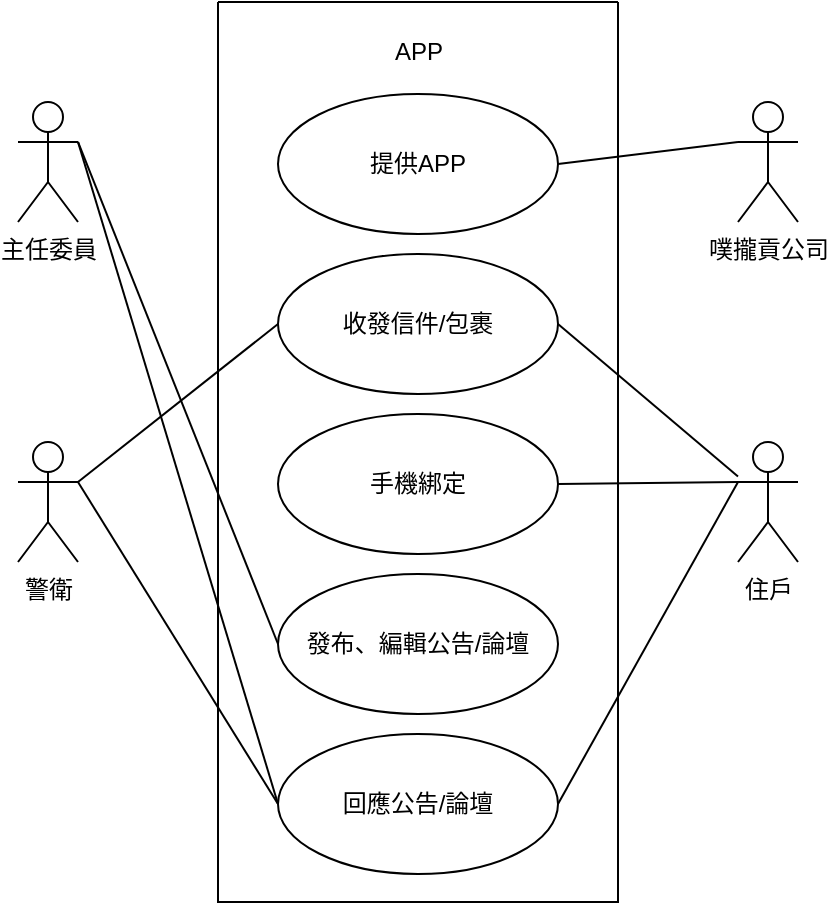 <mxfile>
    <diagram id="BchvI7WIYb1rJNrYavdt" name="第1頁">
        <mxGraphModel dx="822" dy="568" grid="1" gridSize="10" guides="1" tooltips="1" connect="1" arrows="1" fold="1" page="1" pageScale="1" pageWidth="827" pageHeight="1169" math="0" shadow="0">
            <root>
                <mxCell id="0"/>
                <mxCell id="1" parent="0"/>
                <mxCell id="2" value="" style="swimlane;startSize=0;" vertex="1" parent="1">
                    <mxGeometry x="240" y="40" width="200" height="450" as="geometry">
                        <mxRectangle x="240" y="40" width="50" height="40" as="alternateBounds"/>
                    </mxGeometry>
                </mxCell>
                <mxCell id="7" value="提供APP" style="ellipse;whiteSpace=wrap;html=1;" vertex="1" parent="2">
                    <mxGeometry x="30" y="46" width="140" height="70" as="geometry"/>
                </mxCell>
                <mxCell id="8" value="收發信件/包裹" style="ellipse;whiteSpace=wrap;html=1;" vertex="1" parent="2">
                    <mxGeometry x="30" y="126" width="140" height="70" as="geometry"/>
                </mxCell>
                <mxCell id="9" value="手機綁定" style="ellipse;whiteSpace=wrap;html=1;" vertex="1" parent="2">
                    <mxGeometry x="30" y="206" width="140" height="70" as="geometry"/>
                </mxCell>
                <mxCell id="10" value="發布、編輯公告/論壇" style="ellipse;whiteSpace=wrap;html=1;" vertex="1" parent="2">
                    <mxGeometry x="30" y="286" width="140" height="70" as="geometry"/>
                </mxCell>
                <mxCell id="11" value="回應公告/論壇" style="ellipse;whiteSpace=wrap;html=1;" vertex="1" parent="2">
                    <mxGeometry x="30" y="366" width="140" height="70" as="geometry"/>
                </mxCell>
                <mxCell id="12" value="APP" style="text;html=1;align=center;verticalAlign=middle;resizable=0;points=[];autosize=1;strokeColor=none;fillColor=none;" vertex="1" parent="2">
                    <mxGeometry x="75" y="10" width="50" height="30" as="geometry"/>
                </mxCell>
                <mxCell id="3" value="主任委員" style="shape=umlActor;verticalLabelPosition=bottom;verticalAlign=top;html=1;" vertex="1" parent="1">
                    <mxGeometry x="140" y="90" width="30" height="60" as="geometry"/>
                </mxCell>
                <mxCell id="4" value="警衛" style="shape=umlActor;verticalLabelPosition=bottom;verticalAlign=top;html=1;" vertex="1" parent="1">
                    <mxGeometry x="140" y="260" width="30" height="60" as="geometry"/>
                </mxCell>
                <mxCell id="5" value="噗攏貢公司" style="shape=umlActor;verticalLabelPosition=bottom;verticalAlign=top;html=1;" vertex="1" parent="1">
                    <mxGeometry x="500" y="90" width="30" height="60" as="geometry"/>
                </mxCell>
                <mxCell id="6" value="住戶" style="shape=umlActor;verticalLabelPosition=bottom;verticalAlign=top;html=1;" vertex="1" parent="1">
                    <mxGeometry x="500" y="260" width="30" height="60" as="geometry"/>
                </mxCell>
                <mxCell id="13" style="edgeStyle=none;html=1;exitX=1;exitY=0.5;exitDx=0;exitDy=0;entryX=0;entryY=0.333;entryDx=0;entryDy=0;entryPerimeter=0;endArrow=none;endFill=0;" edge="1" parent="1" source="7" target="5">
                    <mxGeometry relative="1" as="geometry"/>
                </mxCell>
                <mxCell id="14" style="edgeStyle=none;html=1;exitX=1;exitY=0.5;exitDx=0;exitDy=0;endArrow=none;endFill=0;" edge="1" parent="1" source="8" target="6">
                    <mxGeometry relative="1" as="geometry"/>
                </mxCell>
                <mxCell id="15" style="edgeStyle=none;html=1;exitX=0;exitY=0.5;exitDx=0;exitDy=0;entryX=1;entryY=0.333;entryDx=0;entryDy=0;entryPerimeter=0;endArrow=none;endFill=0;" edge="1" parent="1" source="8" target="4">
                    <mxGeometry relative="1" as="geometry"/>
                </mxCell>
                <mxCell id="16" style="edgeStyle=none;html=1;exitX=1;exitY=0.5;exitDx=0;exitDy=0;entryX=0;entryY=0.333;entryDx=0;entryDy=0;entryPerimeter=0;endArrow=none;endFill=0;" edge="1" parent="1" source="9" target="6">
                    <mxGeometry relative="1" as="geometry"/>
                </mxCell>
                <mxCell id="17" style="edgeStyle=none;html=1;exitX=0;exitY=0.5;exitDx=0;exitDy=0;entryX=1;entryY=0.333;entryDx=0;entryDy=0;entryPerimeter=0;endArrow=none;endFill=0;" edge="1" parent="1" source="10" target="3">
                    <mxGeometry relative="1" as="geometry"/>
                </mxCell>
                <mxCell id="18" style="edgeStyle=none;html=1;endArrow=none;endFill=0;exitX=0;exitY=0.5;exitDx=0;exitDy=0;" edge="1" parent="1" source="11">
                    <mxGeometry relative="1" as="geometry">
                        <mxPoint x="170" y="110" as="targetPoint"/>
                        <mxPoint x="200" y="350" as="sourcePoint"/>
                    </mxGeometry>
                </mxCell>
                <mxCell id="19" style="edgeStyle=none;html=1;exitX=0;exitY=0.5;exitDx=0;exitDy=0;endArrow=none;endFill=0;" edge="1" parent="1" source="11">
                    <mxGeometry relative="1" as="geometry">
                        <mxPoint x="170" y="280" as="targetPoint"/>
                    </mxGeometry>
                </mxCell>
                <mxCell id="20" style="edgeStyle=none;html=1;exitX=1;exitY=0.5;exitDx=0;exitDy=0;endArrow=none;endFill=0;" edge="1" parent="1" source="11">
                    <mxGeometry relative="1" as="geometry">
                        <mxPoint x="500" y="280" as="targetPoint"/>
                    </mxGeometry>
                </mxCell>
            </root>
        </mxGraphModel>
    </diagram>
    <diagram id="mO3PBEHKR_M4m2WfzQQ4" name="第2頁">
        <mxGraphModel dx="822" dy="568" grid="1" gridSize="10" guides="1" tooltips="1" connect="1" arrows="1" fold="1" page="1" pageScale="1" pageWidth="827" pageHeight="1169" math="0" shadow="0">
            <root>
                <mxCell id="0"/>
                <mxCell id="1" parent="0"/>
                <mxCell id="7ksEoF7H_0Viqqd0jszy-1" value="User" style="swimlane;fontStyle=0;childLayout=stackLayout;horizontal=1;startSize=26;fillColor=none;horizontalStack=0;resizeParent=1;resizeParentMax=0;resizeLast=0;collapsible=1;marginBottom=0;" vertex="1" parent="1">
                    <mxGeometry x="80" y="80" width="140" height="104" as="geometry"/>
                </mxCell>
                <mxCell id="7ksEoF7H_0Viqqd0jszy-2" value="user_id" style="text;strokeColor=none;fillColor=none;align=left;verticalAlign=top;spacingLeft=4;spacingRight=4;overflow=hidden;rotatable=0;points=[[0,0.5],[1,0.5]];portConstraint=eastwest;" vertex="1" parent="7ksEoF7H_0Viqqd0jszy-1">
                    <mxGeometry y="26" width="140" height="26" as="geometry"/>
                </mxCell>
                <mxCell id="7ksEoF7H_0Viqqd0jszy-3" value="name" style="text;strokeColor=none;fillColor=none;align=left;verticalAlign=top;spacingLeft=4;spacingRight=4;overflow=hidden;rotatable=0;points=[[0,0.5],[1,0.5]];portConstraint=eastwest;" vertex="1" parent="7ksEoF7H_0Viqqd0jszy-1">
                    <mxGeometry y="52" width="140" height="26" as="geometry"/>
                </mxCell>
                <mxCell id="7ksEoF7H_0Viqqd0jszy-4" value="phone_numbers" style="text;strokeColor=none;fillColor=none;align=left;verticalAlign=top;spacingLeft=4;spacingRight=4;overflow=hidden;rotatable=0;points=[[0,0.5],[1,0.5]];portConstraint=eastwest;" vertex="1" parent="7ksEoF7H_0Viqqd0jszy-1">
                    <mxGeometry y="78" width="140" height="26" as="geometry"/>
                </mxCell>
                <mxCell id="7ksEoF7H_0Viqqd0jszy-5" value="Announcement" style="swimlane;fontStyle=0;childLayout=stackLayout;horizontal=1;startSize=26;fillColor=none;horizontalStack=0;resizeParent=1;resizeParentMax=0;resizeLast=0;collapsible=1;marginBottom=0;" vertex="1" parent="1">
                    <mxGeometry x="400" y="80" width="140" height="104" as="geometry"/>
                </mxCell>
                <mxCell id="7ksEoF7H_0Viqqd0jszy-6" value="announcement_id" style="text;strokeColor=none;fillColor=none;align=left;verticalAlign=top;spacingLeft=4;spacingRight=4;overflow=hidden;rotatable=0;points=[[0,0.5],[1,0.5]];portConstraint=eastwest;" vertex="1" parent="7ksEoF7H_0Viqqd0jszy-5">
                    <mxGeometry y="26" width="140" height="26" as="geometry"/>
                </mxCell>
                <mxCell id="7ksEoF7H_0Viqqd0jszy-7" value="tilte" style="text;strokeColor=none;fillColor=none;align=left;verticalAlign=top;spacingLeft=4;spacingRight=4;overflow=hidden;rotatable=0;points=[[0,0.5],[1,0.5]];portConstraint=eastwest;" vertex="1" parent="7ksEoF7H_0Viqqd0jszy-5">
                    <mxGeometry y="52" width="140" height="26" as="geometry"/>
                </mxCell>
                <mxCell id="7ksEoF7H_0Viqqd0jszy-8" value="content" style="text;strokeColor=none;fillColor=none;align=left;verticalAlign=top;spacingLeft=4;spacingRight=4;overflow=hidden;rotatable=0;points=[[0,0.5],[1,0.5]];portConstraint=eastwest;" vertex="1" parent="7ksEoF7H_0Viqqd0jszy-5">
                    <mxGeometry y="78" width="140" height="26" as="geometry"/>
                </mxCell>
                <mxCell id="7ksEoF7H_0Viqqd0jszy-18" style="edgeStyle=none;html=1;exitX=0.5;exitY=0;exitDx=0;exitDy=0;entryX=0.5;entryY=1.092;entryDx=0;entryDy=0;entryPerimeter=0;endArrow=none;endFill=0;" edge="1" parent="1" source="7ksEoF7H_0Viqqd0jszy-9" target="7ksEoF7H_0Viqqd0jszy-4">
                    <mxGeometry relative="1" as="geometry"/>
                </mxCell>
                <mxCell id="7ksEoF7H_0Viqqd0jszy-21" style="edgeStyle=none;html=1;exitX=1;exitY=0;exitDx=0;exitDy=0;entryX=-0.009;entryY=0.908;entryDx=0;entryDy=0;entryPerimeter=0;endArrow=none;endFill=0;" edge="1" parent="1" source="7ksEoF7H_0Viqqd0jszy-9" target="7ksEoF7H_0Viqqd0jszy-8">
                    <mxGeometry relative="1" as="geometry"/>
                </mxCell>
                <mxCell id="7ksEoF7H_0Viqqd0jszy-9" value="Guard" style="swimlane;fontStyle=0;childLayout=stackLayout;horizontal=1;startSize=26;fillColor=none;horizontalStack=0;resizeParent=1;resizeParentMax=0;resizeLast=0;collapsible=1;marginBottom=0;" vertex="1" parent="1">
                    <mxGeometry x="80" y="290" width="140" height="78" as="geometry"/>
                </mxCell>
                <mxCell id="7ksEoF7H_0Viqqd0jszy-10" value="guard_id" style="text;strokeColor=none;fillColor=none;align=left;verticalAlign=top;spacingLeft=4;spacingRight=4;overflow=hidden;rotatable=0;points=[[0,0.5],[1,0.5]];portConstraint=eastwest;" vertex="1" parent="7ksEoF7H_0Viqqd0jszy-9">
                    <mxGeometry y="26" width="140" height="26" as="geometry"/>
                </mxCell>
                <mxCell id="7ksEoF7H_0Viqqd0jszy-11" value="name" style="text;strokeColor=none;fillColor=none;align=left;verticalAlign=top;spacingLeft=4;spacingRight=4;overflow=hidden;rotatable=0;points=[[0,0.5],[1,0.5]];portConstraint=eastwest;" vertex="1" parent="7ksEoF7H_0Viqqd0jszy-9">
                    <mxGeometry y="52" width="140" height="26" as="geometry"/>
                </mxCell>
                <mxCell id="7ksEoF7H_0Viqqd0jszy-13" value="Parcel" style="swimlane;fontStyle=0;childLayout=stackLayout;horizontal=1;startSize=26;fillColor=none;horizontalStack=0;resizeParent=1;resizeParentMax=0;resizeLast=0;collapsible=1;marginBottom=0;" vertex="1" parent="1">
                    <mxGeometry x="400" y="290" width="140" height="130" as="geometry"/>
                </mxCell>
                <mxCell id="7ksEoF7H_0Viqqd0jszy-14" value="parcel_id" style="text;strokeColor=none;fillColor=none;align=left;verticalAlign=top;spacingLeft=4;spacingRight=4;overflow=hidden;rotatable=0;points=[[0,0.5],[1,0.5]];portConstraint=eastwest;" vertex="1" parent="7ksEoF7H_0Viqqd0jszy-13">
                    <mxGeometry y="26" width="140" height="26" as="geometry"/>
                </mxCell>
                <mxCell id="7ksEoF7H_0Viqqd0jszy-15" value="recipient" style="text;strokeColor=none;fillColor=none;align=left;verticalAlign=top;spacingLeft=4;spacingRight=4;overflow=hidden;rotatable=0;points=[[0,0.5],[1,0.5]];portConstraint=eastwest;" vertex="1" parent="7ksEoF7H_0Viqqd0jszy-13">
                    <mxGeometry y="52" width="140" height="26" as="geometry"/>
                </mxCell>
                <mxCell id="7ksEoF7H_0Viqqd0jszy-16" value="arrival_time" style="text;strokeColor=none;fillColor=none;align=left;verticalAlign=top;spacingLeft=4;spacingRight=4;overflow=hidden;rotatable=0;points=[[0,0.5],[1,0.5]];portConstraint=eastwest;" vertex="1" parent="7ksEoF7H_0Viqqd0jszy-13">
                    <mxGeometry y="78" width="140" height="26" as="geometry"/>
                </mxCell>
                <mxCell id="7ksEoF7H_0Viqqd0jszy-12" value="status" style="text;strokeColor=none;fillColor=none;align=left;verticalAlign=top;spacingLeft=4;spacingRight=4;overflow=hidden;rotatable=0;points=[[0,0.5],[1,0.5]];portConstraint=eastwest;" vertex="1" parent="7ksEoF7H_0Viqqd0jszy-13">
                    <mxGeometry y="104" width="140" height="26" as="geometry"/>
                </mxCell>
                <mxCell id="7ksEoF7H_0Viqqd0jszy-19" style="edgeStyle=none;html=1;exitX=0;exitY=0.5;exitDx=0;exitDy=0;entryX=1;entryY=0.5;entryDx=0;entryDy=0;endArrow=none;endFill=0;" edge="1" parent="1" source="7ksEoF7H_0Viqqd0jszy-7" target="7ksEoF7H_0Viqqd0jszy-3">
                    <mxGeometry relative="1" as="geometry"/>
                </mxCell>
                <mxCell id="7ksEoF7H_0Viqqd0jszy-20" style="edgeStyle=none;html=1;exitX=0;exitY=0.5;exitDx=0;exitDy=0;entryX=1;entryY=0.5;entryDx=0;entryDy=0;endArrow=none;endFill=0;" edge="1" parent="1" source="7ksEoF7H_0Viqqd0jszy-14" target="7ksEoF7H_0Viqqd0jszy-10">
                    <mxGeometry relative="1" as="geometry"/>
                </mxCell>
                <mxCell id="7ksEoF7H_0Viqqd0jszy-22" value="*" style="text;html=1;align=center;verticalAlign=middle;resizable=0;points=[];autosize=1;strokeColor=none;fillColor=none;" vertex="1" parent="1">
                    <mxGeometry x="225" y="115" width="30" height="30" as="geometry"/>
                </mxCell>
                <mxCell id="7ksEoF7H_0Viqqd0jszy-23" value="*" style="text;html=1;align=center;verticalAlign=middle;resizable=0;points=[];autosize=1;strokeColor=none;fillColor=none;" vertex="1" parent="1">
                    <mxGeometry x="365" y="115" width="30" height="30" as="geometry"/>
                </mxCell>
                <mxCell id="7ksEoF7H_0Viqqd0jszy-24" value="1" style="text;html=1;align=center;verticalAlign=middle;resizable=0;points=[];autosize=1;strokeColor=none;fillColor=none;" vertex="1" parent="1">
                    <mxGeometry x="155" y="185" width="30" height="30" as="geometry"/>
                </mxCell>
                <mxCell id="7ksEoF7H_0Viqqd0jszy-25" value="0..*" style="text;html=1;align=center;verticalAlign=middle;resizable=0;points=[];autosize=1;strokeColor=none;fillColor=none;" vertex="1" parent="1">
                    <mxGeometry x="150" y="255" width="40" height="30" as="geometry"/>
                </mxCell>
                <mxCell id="7ksEoF7H_0Viqqd0jszy-26" value="1" style="text;html=1;align=center;verticalAlign=middle;resizable=0;points=[];autosize=1;strokeColor=none;fillColor=none;" vertex="1" parent="1">
                    <mxGeometry x="365" y="155" width="30" height="30" as="geometry"/>
                </mxCell>
                <mxCell id="7ksEoF7H_0Viqqd0jszy-27" value="0..*" style="text;html=1;align=center;verticalAlign=middle;resizable=0;points=[];autosize=1;strokeColor=none;fillColor=none;" vertex="1" parent="1">
                    <mxGeometry x="200" y="255" width="40" height="30" as="geometry"/>
                </mxCell>
                <mxCell id="7ksEoF7H_0Viqqd0jszy-28" value="1" style="text;html=1;align=center;verticalAlign=middle;resizable=0;points=[];autosize=1;strokeColor=none;fillColor=none;" vertex="1" parent="1">
                    <mxGeometry x="225" y="295" width="30" height="30" as="geometry"/>
                </mxCell>
                <mxCell id="7ksEoF7H_0Viqqd0jszy-29" value="0..*" style="text;html=1;align=center;verticalAlign=middle;resizable=0;points=[];autosize=1;strokeColor=none;fillColor=none;" vertex="1" parent="1">
                    <mxGeometry x="360" y="295" width="40" height="30" as="geometry"/>
                </mxCell>
            </root>
        </mxGraphModel>
    </diagram>
    <diagram id="0FFok5xPv1UarjcZhEP9" name="第3頁">
        <mxGraphModel dx="822" dy="568" grid="1" gridSize="10" guides="1" tooltips="1" connect="1" arrows="1" fold="1" page="1" pageScale="1" pageWidth="827" pageHeight="1169" math="0" shadow="0">
            <root>
                <mxCell id="0"/>
                <mxCell id="1" parent="0"/>
                <mxCell id="R945BJ9kxh1j_NlrOnQs-1" value="" style="swimlane;startSize=0;" vertex="1" parent="1">
                    <mxGeometry x="200" y="40" width="230" height="380" as="geometry"/>
                </mxCell>
                <mxCell id="R945BJ9kxh1j_NlrOnQs-9" value="填寫資料" style="ellipse;whiteSpace=wrap;html=1;" vertex="1" parent="R945BJ9kxh1j_NlrOnQs-1">
                    <mxGeometry x="45" y="50" width="140" height="70" as="geometry"/>
                </mxCell>
                <mxCell id="R945BJ9kxh1j_NlrOnQs-10" value="申請普發津貼" style="text;html=1;align=center;verticalAlign=middle;resizable=0;points=[];autosize=1;strokeColor=none;fillColor=none;" vertex="1" parent="R945BJ9kxh1j_NlrOnQs-1">
                    <mxGeometry x="65" y="10" width="100" height="30" as="geometry"/>
                </mxCell>
                <mxCell id="R945BJ9kxh1j_NlrOnQs-11" value="審核資料" style="ellipse;whiteSpace=wrap;html=1;" vertex="1" parent="R945BJ9kxh1j_NlrOnQs-1">
                    <mxGeometry x="45" y="130" width="140" height="70" as="geometry"/>
                </mxCell>
                <mxCell id="R945BJ9kxh1j_NlrOnQs-12" value="資料比對" style="ellipse;whiteSpace=wrap;html=1;" vertex="1" parent="R945BJ9kxh1j_NlrOnQs-1">
                    <mxGeometry x="45" y="210" width="140" height="70" as="geometry"/>
                </mxCell>
                <mxCell id="R945BJ9kxh1j_NlrOnQs-13" value="發放津貼" style="ellipse;whiteSpace=wrap;html=1;" vertex="1" parent="R945BJ9kxh1j_NlrOnQs-1">
                    <mxGeometry x="45" y="290" width="140" height="70" as="geometry"/>
                </mxCell>
                <mxCell id="R945BJ9kxh1j_NlrOnQs-2" value="申請人" style="shape=umlActor;verticalLabelPosition=bottom;verticalAlign=top;html=1;" vertex="1" parent="1">
                    <mxGeometry x="90" y="90" width="30" height="60" as="geometry"/>
                </mxCell>
                <mxCell id="R945BJ9kxh1j_NlrOnQs-3" value="政府機構" style="shape=umlActor;verticalLabelPosition=bottom;verticalAlign=top;html=1;" vertex="1" parent="1">
                    <mxGeometry x="90" y="260" width="30" height="60" as="geometry"/>
                </mxCell>
                <mxCell id="R945BJ9kxh1j_NlrOnQs-6" value="戶政系統" style="shape=umlActor;verticalLabelPosition=bottom;verticalAlign=top;html=1;" vertex="1" parent="1">
                    <mxGeometry x="510" y="70" width="30" height="60" as="geometry"/>
                </mxCell>
                <mxCell id="R945BJ9kxh1j_NlrOnQs-7" value="第三方金融機構" style="shape=umlActor;verticalLabelPosition=bottom;verticalAlign=top;html=1;" vertex="1" parent="1">
                    <mxGeometry x="510" y="190" width="30" height="60" as="geometry"/>
                </mxCell>
                <mxCell id="R945BJ9kxh1j_NlrOnQs-8" value="健保局" style="shape=umlActor;verticalLabelPosition=bottom;verticalAlign=top;html=1;" vertex="1" parent="1">
                    <mxGeometry x="510" y="310" width="30" height="60" as="geometry"/>
                </mxCell>
                <mxCell id="R945BJ9kxh1j_NlrOnQs-14" style="edgeStyle=none;html=1;exitX=0;exitY=0.5;exitDx=0;exitDy=0;entryX=1;entryY=0.333;entryDx=0;entryDy=0;entryPerimeter=0;endArrow=none;endFill=0;" edge="1" parent="1" source="R945BJ9kxh1j_NlrOnQs-9" target="R945BJ9kxh1j_NlrOnQs-2">
                    <mxGeometry relative="1" as="geometry"/>
                </mxCell>
                <mxCell id="R945BJ9kxh1j_NlrOnQs-15" style="edgeStyle=none;html=1;exitX=0;exitY=0.5;exitDx=0;exitDy=0;entryX=1;entryY=0.333;entryDx=0;entryDy=0;entryPerimeter=0;endArrow=none;endFill=0;" edge="1" parent="1" source="R945BJ9kxh1j_NlrOnQs-11" target="R945BJ9kxh1j_NlrOnQs-3">
                    <mxGeometry relative="1" as="geometry"/>
                </mxCell>
                <mxCell id="R945BJ9kxh1j_NlrOnQs-16" style="edgeStyle=none;html=1;exitX=0;exitY=0.5;exitDx=0;exitDy=0;endArrow=none;endFill=0;" edge="1" parent="1" source="R945BJ9kxh1j_NlrOnQs-12">
                    <mxGeometry relative="1" as="geometry">
                        <mxPoint x="120" y="280" as="targetPoint"/>
                    </mxGeometry>
                </mxCell>
                <mxCell id="R945BJ9kxh1j_NlrOnQs-17" style="edgeStyle=none;html=1;exitX=1;exitY=0.5;exitDx=0;exitDy=0;entryX=0;entryY=0.333;entryDx=0;entryDy=0;entryPerimeter=0;endArrow=none;endFill=0;" edge="1" parent="1" source="R945BJ9kxh1j_NlrOnQs-12" target="R945BJ9kxh1j_NlrOnQs-6">
                    <mxGeometry relative="1" as="geometry"/>
                </mxCell>
                <mxCell id="R945BJ9kxh1j_NlrOnQs-18" style="edgeStyle=none;html=1;exitX=1;exitY=0.5;exitDx=0;exitDy=0;entryX=0;entryY=0.333;entryDx=0;entryDy=0;entryPerimeter=0;endArrow=none;endFill=0;" edge="1" parent="1" source="R945BJ9kxh1j_NlrOnQs-12" target="R945BJ9kxh1j_NlrOnQs-7">
                    <mxGeometry relative="1" as="geometry"/>
                </mxCell>
                <mxCell id="R945BJ9kxh1j_NlrOnQs-19" style="edgeStyle=none;html=1;exitX=1;exitY=0.5;exitDx=0;exitDy=0;entryX=0;entryY=0.333;entryDx=0;entryDy=0;entryPerimeter=0;endArrow=none;endFill=0;" edge="1" parent="1" source="R945BJ9kxh1j_NlrOnQs-12" target="R945BJ9kxh1j_NlrOnQs-8">
                    <mxGeometry relative="1" as="geometry"/>
                </mxCell>
                <mxCell id="R945BJ9kxh1j_NlrOnQs-20" style="edgeStyle=none;html=1;exitX=0;exitY=0.5;exitDx=0;exitDy=0;entryX=1;entryY=0.333;entryDx=0;entryDy=0;entryPerimeter=0;endArrow=none;endFill=0;" edge="1" parent="1" source="R945BJ9kxh1j_NlrOnQs-13" target="R945BJ9kxh1j_NlrOnQs-3">
                    <mxGeometry relative="1" as="geometry"/>
                </mxCell>
            </root>
        </mxGraphModel>
    </diagram>
    <diagram id="GwFkRXV6hYpNgAOV0vvq" name="第4頁">
        <mxGraphModel dx="822" dy="568" grid="1" gridSize="10" guides="1" tooltips="1" connect="1" arrows="1" fold="1" page="1" pageScale="1" pageWidth="827" pageHeight="1169" math="0" shadow="0">
            <root>
                <mxCell id="0"/>
                <mxCell id="1" parent="0"/>
                <mxCell id="hzapn6FRb5wpLOR_2Lhz-1" value="Applicant" style="swimlane;fontStyle=0;childLayout=stackLayout;horizontal=1;startSize=26;fillColor=none;horizontalStack=0;resizeParent=1;resizeParentMax=0;resizeLast=0;collapsible=1;marginBottom=0;" vertex="1" parent="1">
                    <mxGeometry x="200" y="80" width="260" height="130" as="geometry"/>
                </mxCell>
                <mxCell id="hzapn6FRb5wpLOR_2Lhz-2" value="ID number/Residence card number" style="text;strokeColor=none;fillColor=none;align=left;verticalAlign=top;spacingLeft=4;spacingRight=4;overflow=hidden;rotatable=0;points=[[0,0.5],[1,0.5]];portConstraint=eastwest;" vertex="1" parent="hzapn6FRb5wpLOR_2Lhz-1">
                    <mxGeometry y="26" width="260" height="26" as="geometry"/>
                </mxCell>
                <mxCell id="hzapn6FRb5wpLOR_2Lhz-3" value="Receive financial code" style="text;strokeColor=none;fillColor=none;align=left;verticalAlign=top;spacingLeft=4;spacingRight=4;overflow=hidden;rotatable=0;points=[[0,0.5],[1,0.5]];portConstraint=eastwest;" vertex="1" parent="hzapn6FRb5wpLOR_2Lhz-1">
                    <mxGeometry y="52" width="260" height="26" as="geometry"/>
                </mxCell>
                <mxCell id="hzapn6FRb5wpLOR_2Lhz-4" value="Applicant Financial Institution Account Number" style="text;strokeColor=none;fillColor=none;align=left;verticalAlign=top;spacingLeft=4;spacingRight=4;overflow=hidden;rotatable=0;points=[[0,0.5],[1,0.5]];portConstraint=eastwest;" vertex="1" parent="hzapn6FRb5wpLOR_2Lhz-1">
                    <mxGeometry y="78" width="260" height="26" as="geometry"/>
                </mxCell>
                <mxCell id="hzapn6FRb5wpLOR_2Lhz-5" value="health insurance card number" style="text;strokeColor=none;fillColor=none;align=left;verticalAlign=top;spacingLeft=4;spacingRight=4;overflow=hidden;rotatable=0;points=[[0,0.5],[1,0.5]];portConstraint=eastwest;" vertex="1" parent="hzapn6FRb5wpLOR_2Lhz-1">
                    <mxGeometry y="104" width="260" height="26" as="geometry"/>
                </mxCell>
                <mxCell id="hzapn6FRb5wpLOR_2Lhz-11" style="edgeStyle=none;html=1;exitX=0.5;exitY=0;exitDx=0;exitDy=0;entryX=0.503;entryY=1.077;entryDx=0;entryDy=0;entryPerimeter=0;endArrow=none;endFill=0;startArrow=classic;startFill=1;" edge="1" parent="1" source="hzapn6FRb5wpLOR_2Lhz-6" target="hzapn6FRb5wpLOR_2Lhz-5">
                    <mxGeometry relative="1" as="geometry"/>
                </mxCell>
                <mxCell id="hzapn6FRb5wpLOR_2Lhz-6" value="Government" style="swimlane;fontStyle=0;childLayout=stackLayout;horizontal=1;startSize=26;fillColor=none;horizontalStack=0;resizeParent=1;resizeParentMax=0;resizeLast=0;collapsible=1;marginBottom=0;" vertex="1" parent="1">
                    <mxGeometry x="105" y="370" width="450" height="130" as="geometry"/>
                </mxCell>
                <mxCell id="hzapn6FRb5wpLOR_2Lhz-7" value="Check whether the ID card number/residence card number exists" style="text;strokeColor=none;fillColor=none;align=left;verticalAlign=top;spacingLeft=4;spacingRight=4;overflow=hidden;rotatable=0;points=[[0,0.5],[1,0.5]];portConstraint=eastwest;" vertex="1" parent="hzapn6FRb5wpLOR_2Lhz-6">
                    <mxGeometry y="26" width="450" height="26" as="geometry"/>
                </mxCell>
                <mxCell id="hzapn6FRb5wpLOR_2Lhz-8" value="Check if the financial account is for the applicant" style="text;strokeColor=none;fillColor=none;align=left;verticalAlign=top;spacingLeft=4;spacingRight=4;overflow=hidden;rotatable=0;points=[[0,0.5],[1,0.5]];portConstraint=eastwest;" vertex="1" parent="hzapn6FRb5wpLOR_2Lhz-6">
                    <mxGeometry y="52" width="450" height="26" as="geometry"/>
                </mxCell>
                <mxCell id="hzapn6FRb5wpLOR_2Lhz-9" value="Check that the health insurance card number is correct" style="text;strokeColor=none;fillColor=none;align=left;verticalAlign=top;spacingLeft=4;spacingRight=4;overflow=hidden;rotatable=0;points=[[0,0.5],[1,0.5]];portConstraint=eastwest;" vertex="1" parent="hzapn6FRb5wpLOR_2Lhz-6">
                    <mxGeometry y="78" width="450" height="26" as="geometry"/>
                </mxCell>
                <mxCell id="hzapn6FRb5wpLOR_2Lhz-10" value="Write the qualified data into JSON format and send it to other financial institutions" style="text;strokeColor=none;fillColor=none;align=left;verticalAlign=top;spacingLeft=4;spacingRight=4;overflow=hidden;rotatable=0;points=[[0,0.5],[1,0.5]];portConstraint=eastwest;" vertex="1" parent="hzapn6FRb5wpLOR_2Lhz-6">
                    <mxGeometry y="104" width="450" height="26" as="geometry"/>
                </mxCell>
                <mxCell id="hzapn6FRb5wpLOR_2Lhz-12" value="1" style="text;html=1;align=center;verticalAlign=middle;resizable=0;points=[];autosize=1;strokeColor=none;fillColor=none;" vertex="1" parent="1">
                    <mxGeometry x="335" y="215" width="30" height="30" as="geometry"/>
                </mxCell>
                <mxCell id="hzapn6FRb5wpLOR_2Lhz-13" value="1..*" style="text;html=1;align=center;verticalAlign=middle;resizable=0;points=[];autosize=1;strokeColor=none;fillColor=none;" vertex="1" parent="1">
                    <mxGeometry x="330" y="335" width="40" height="30" as="geometry"/>
                </mxCell>
                <mxCell id="hzapn6FRb5wpLOR_2Lhz-14" value="" style="triangle;whiteSpace=wrap;html=1;rotation=90;" vertex="1" parent="1">
                    <mxGeometry x="360" y="300" width="20" height="20" as="geometry"/>
                </mxCell>
            </root>
        </mxGraphModel>
    </diagram>
</mxfile>